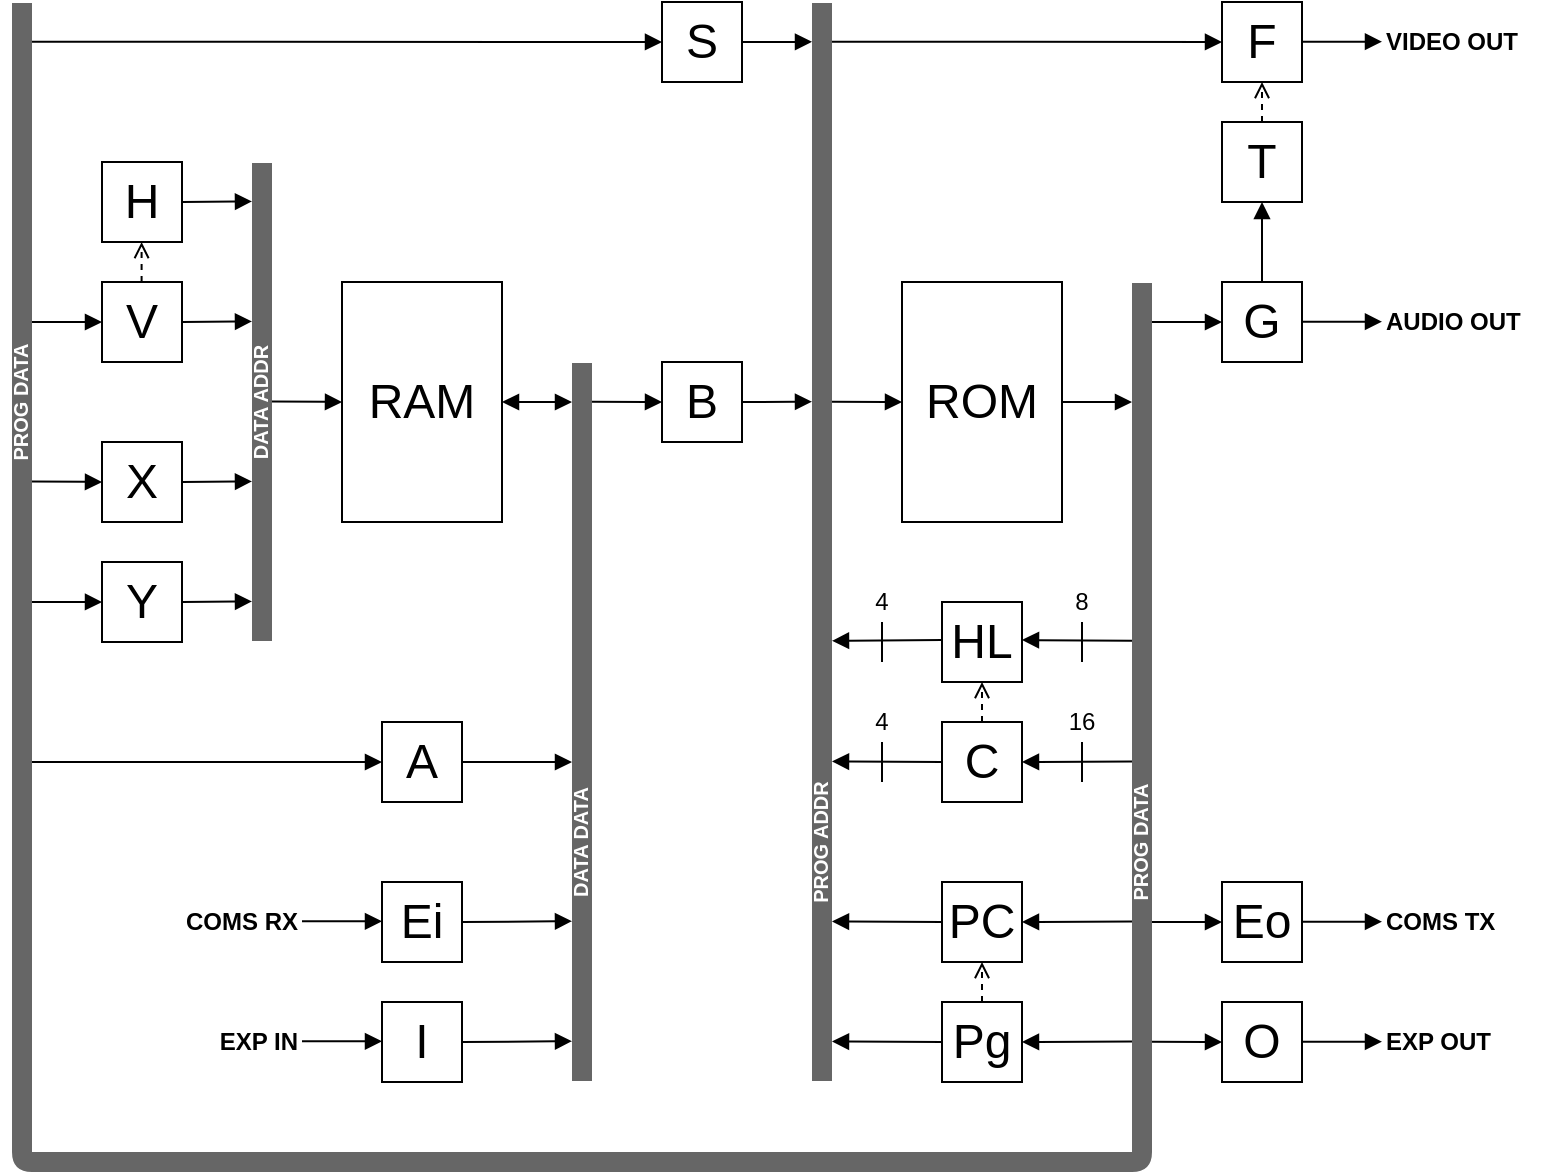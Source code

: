 <mxfile version="14.6.13" type="device"><diagram id="K_R-gcWu9X0FoshpGDFm" name="Page-1"><mxGraphModel dx="1351" dy="857" grid="1" gridSize="10" guides="1" tooltips="1" connect="1" arrows="1" fold="1" page="1" pageScale="1" pageWidth="850" pageHeight="1100" math="0" shadow="0"><root><mxCell id="0"/><mxCell id="1" parent="0"/><mxCell id="kYrjbhqoN9FP5WXM-bkr-1" value="&lt;font style=&quot;font-size: 24px&quot;&gt;H&lt;/font&gt;" style="whiteSpace=wrap;html=1;aspect=fixed;" vertex="1" parent="1"><mxGeometry x="101" y="200" width="40" height="40" as="geometry"/></mxCell><mxCell id="kYrjbhqoN9FP5WXM-bkr-2" value="&lt;font style=&quot;font-size: 24px&quot;&gt;V&lt;/font&gt;" style="whiteSpace=wrap;html=1;aspect=fixed;" vertex="1" parent="1"><mxGeometry x="101" y="260" width="40" height="40" as="geometry"/></mxCell><mxCell id="kYrjbhqoN9FP5WXM-bkr-3" value="&lt;font style=&quot;font-size: 24px&quot;&gt;C&lt;/font&gt;" style="whiteSpace=wrap;html=1;aspect=fixed;" vertex="1" parent="1"><mxGeometry x="521" y="480" width="40" height="40" as="geometry"/></mxCell><mxCell id="kYrjbhqoN9FP5WXM-bkr-4" value="&lt;font style=&quot;font-size: 24px&quot;&gt;B&lt;/font&gt;" style="whiteSpace=wrap;html=1;aspect=fixed;" vertex="1" parent="1"><mxGeometry x="381" y="300" width="40" height="40" as="geometry"/></mxCell><mxCell id="kYrjbhqoN9FP5WXM-bkr-5" value="&lt;font style=&quot;font-size: 24px&quot;&gt;X&lt;/font&gt;" style="whiteSpace=wrap;html=1;aspect=fixed;" vertex="1" parent="1"><mxGeometry x="101" y="340" width="40" height="40" as="geometry"/></mxCell><mxCell id="kYrjbhqoN9FP5WXM-bkr-6" value="&lt;font style=&quot;font-size: 24px&quot;&gt;Y&lt;/font&gt;" style="whiteSpace=wrap;html=1;aspect=fixed;" vertex="1" parent="1"><mxGeometry x="101" y="400" width="40" height="40" as="geometry"/></mxCell><mxCell id="kYrjbhqoN9FP5WXM-bkr-7" value="&lt;font style=&quot;font-size: 24px&quot;&gt;HL&lt;/font&gt;" style="whiteSpace=wrap;html=1;aspect=fixed;" vertex="1" parent="1"><mxGeometry x="521" y="420" width="40" height="40" as="geometry"/></mxCell><mxCell id="kYrjbhqoN9FP5WXM-bkr-62" value="" style="edgeStyle=orthogonalEdgeStyle;rounded=0;orthogonalLoop=1;jettySize=auto;html=1;endArrow=block;endFill=1;startArrow=block;startFill=1;exitX=1;exitY=0.5;exitDx=0;exitDy=0;" edge="1" parent="1" source="kYrjbhqoN9FP5WXM-bkr-8"><mxGeometry relative="1" as="geometry"><mxPoint x="306" y="320" as="sourcePoint"/><mxPoint x="336" y="320" as="targetPoint"/></mxGeometry></mxCell><mxCell id="kYrjbhqoN9FP5WXM-bkr-8" value="&lt;font style=&quot;font-size: 24px&quot;&gt;RAM&lt;/font&gt;" style="rounded=0;whiteSpace=wrap;html=1;" vertex="1" parent="1"><mxGeometry x="221" y="260" width="80" height="120" as="geometry"/></mxCell><mxCell id="kYrjbhqoN9FP5WXM-bkr-9" value="&lt;font style=&quot;font-size: 24px&quot;&gt;ROM&lt;/font&gt;" style="rounded=0;whiteSpace=wrap;html=1;" vertex="1" parent="1"><mxGeometry x="501" y="260" width="80" height="120" as="geometry"/></mxCell><mxCell id="kYrjbhqoN9FP5WXM-bkr-10" value="&lt;font style=&quot;font-size: 24px&quot;&gt;PC&lt;/font&gt;" style="whiteSpace=wrap;html=1;aspect=fixed;" vertex="1" parent="1"><mxGeometry x="521" y="560" width="40" height="40" as="geometry"/></mxCell><mxCell id="kYrjbhqoN9FP5WXM-bkr-11" value="&lt;font style=&quot;font-size: 24px&quot;&gt;Pg&lt;/font&gt;" style="whiteSpace=wrap;html=1;aspect=fixed;" vertex="1" parent="1"><mxGeometry x="521" y="620" width="40" height="40" as="geometry"/></mxCell><mxCell id="kYrjbhqoN9FP5WXM-bkr-12" value="&lt;font size=&quot;1&quot;&gt;&lt;span style=&quot;font-size: 24px&quot;&gt;A&lt;/span&gt;&lt;/font&gt;" style="whiteSpace=wrap;html=1;aspect=fixed;" vertex="1" parent="1"><mxGeometry x="241" y="480" width="40" height="40" as="geometry"/></mxCell><mxCell id="kYrjbhqoN9FP5WXM-bkr-13" value="&lt;font style=&quot;font-size: 24px&quot;&gt;S&lt;/font&gt;" style="whiteSpace=wrap;html=1;aspect=fixed;" vertex="1" parent="1"><mxGeometry x="381" y="120" width="40" height="40" as="geometry"/></mxCell><mxCell id="kYrjbhqoN9FP5WXM-bkr-14" value="&lt;font style=&quot;font-size: 24px&quot;&gt;Ei&lt;/font&gt;" style="whiteSpace=wrap;html=1;aspect=fixed;" vertex="1" parent="1"><mxGeometry x="241" y="560" width="40" height="40" as="geometry"/></mxCell><mxCell id="kYrjbhqoN9FP5WXM-bkr-15" value="&lt;font style=&quot;font-size: 24px&quot;&gt;I&lt;/font&gt;" style="whiteSpace=wrap;html=1;aspect=fixed;" vertex="1" parent="1"><mxGeometry x="241" y="620" width="40" height="40" as="geometry"/></mxCell><mxCell id="kYrjbhqoN9FP5WXM-bkr-16" value="&lt;font style=&quot;font-size: 24px&quot;&gt;Eo&lt;/font&gt;" style="whiteSpace=wrap;html=1;aspect=fixed;" vertex="1" parent="1"><mxGeometry x="661" y="560" width="40" height="40" as="geometry"/></mxCell><mxCell id="kYrjbhqoN9FP5WXM-bkr-17" value="&lt;font style=&quot;font-size: 24px&quot;&gt;F&lt;/font&gt;" style="whiteSpace=wrap;html=1;aspect=fixed;" vertex="1" parent="1"><mxGeometry x="661" y="120" width="40" height="40" as="geometry"/></mxCell><mxCell id="kYrjbhqoN9FP5WXM-bkr-18" value="&lt;font style=&quot;font-size: 24px&quot;&gt;G&lt;/font&gt;" style="whiteSpace=wrap;html=1;aspect=fixed;" vertex="1" parent="1"><mxGeometry x="661" y="260" width="40" height="40" as="geometry"/></mxCell><mxCell id="kYrjbhqoN9FP5WXM-bkr-19" value="&lt;font style=&quot;font-size: 24px&quot;&gt;O&lt;/font&gt;" style="whiteSpace=wrap;html=1;aspect=fixed;" vertex="1" parent="1"><mxGeometry x="661" y="620" width="40" height="40" as="geometry"/></mxCell><mxCell id="kYrjbhqoN9FP5WXM-bkr-27" value="" style="endArrow=block;html=1;endFill=1;" edge="1" parent="1"><mxGeometry width="50" height="50" relative="1" as="geometry"><mxPoint x="66" y="280" as="sourcePoint"/><mxPoint x="101" y="280" as="targetPoint"/></mxGeometry></mxCell><mxCell id="kYrjbhqoN9FP5WXM-bkr-28" value="" style="endArrow=block;html=1;entryX=0;entryY=0.5;entryDx=0;entryDy=0;endFill=1;" edge="1" parent="1"><mxGeometry width="50" height="50" relative="1" as="geometry"><mxPoint x="141" y="280" as="sourcePoint"/><mxPoint x="176" y="279.71" as="targetPoint"/></mxGeometry></mxCell><mxCell id="kYrjbhqoN9FP5WXM-bkr-29" value="" style="endArrow=block;html=1;entryX=0;entryY=0.5;entryDx=0;entryDy=0;endFill=1;" edge="1" parent="1"><mxGeometry width="50" height="50" relative="1" as="geometry"><mxPoint x="141" y="220" as="sourcePoint"/><mxPoint x="176" y="219.71" as="targetPoint"/></mxGeometry></mxCell><mxCell id="kYrjbhqoN9FP5WXM-bkr-30" value="" style="endArrow=block;html=1;entryX=0;entryY=0.5;entryDx=0;entryDy=0;endFill=1;" edge="1" parent="1"><mxGeometry width="50" height="50" relative="1" as="geometry"><mxPoint x="141" y="360" as="sourcePoint"/><mxPoint x="176" y="359.71" as="targetPoint"/></mxGeometry></mxCell><mxCell id="kYrjbhqoN9FP5WXM-bkr-31" value="" style="endArrow=block;html=1;endFill=1;" edge="1" parent="1"><mxGeometry width="50" height="50" relative="1" as="geometry"><mxPoint x="66" y="359.71" as="sourcePoint"/><mxPoint x="101" y="360" as="targetPoint"/></mxGeometry></mxCell><mxCell id="kYrjbhqoN9FP5WXM-bkr-32" value="" style="endArrow=block;html=1;entryX=0;entryY=0.5;entryDx=0;entryDy=0;endFill=1;" edge="1" parent="1"><mxGeometry width="50" height="50" relative="1" as="geometry"><mxPoint x="141" y="420" as="sourcePoint"/><mxPoint x="176" y="419.71" as="targetPoint"/></mxGeometry></mxCell><mxCell id="kYrjbhqoN9FP5WXM-bkr-33" value="" style="endArrow=block;html=1;endFill=1;" edge="1" parent="1"><mxGeometry width="50" height="50" relative="1" as="geometry"><mxPoint x="186" y="319.71" as="sourcePoint"/><mxPoint x="221" y="320" as="targetPoint"/></mxGeometry></mxCell><mxCell id="kYrjbhqoN9FP5WXM-bkr-34" value="" style="endArrow=block;html=1;endFill=1;" edge="1" parent="1"><mxGeometry width="50" height="50" relative="1" as="geometry"><mxPoint x="66" y="419.94" as="sourcePoint"/><mxPoint x="101" y="420" as="targetPoint"/></mxGeometry></mxCell><mxCell id="kYrjbhqoN9FP5WXM-bkr-37" value="" style="endArrow=block;html=1;endFill=1;" edge="1" parent="1"><mxGeometry width="50" height="50" relative="1" as="geometry"><mxPoint x="346" y="319.83" as="sourcePoint"/><mxPoint x="381" y="320" as="targetPoint"/></mxGeometry></mxCell><mxCell id="kYrjbhqoN9FP5WXM-bkr-38" value="" style="endArrow=block;html=1;entryX=0;entryY=0.5;entryDx=0;entryDy=0;endFill=1;" edge="1" parent="1"><mxGeometry width="50" height="50" relative="1" as="geometry"><mxPoint x="421" y="320" as="sourcePoint"/><mxPoint x="456" y="319.83" as="targetPoint"/></mxGeometry></mxCell><mxCell id="kYrjbhqoN9FP5WXM-bkr-39" value="" style="endArrow=block;html=1;endFill=1;" edge="1" parent="1"><mxGeometry width="50" height="50" relative="1" as="geometry"><mxPoint x="466" y="319.83" as="sourcePoint"/><mxPoint x="501" y="320" as="targetPoint"/></mxGeometry></mxCell><mxCell id="kYrjbhqoN9FP5WXM-bkr-40" value="" style="endArrow=block;html=1;endFill=1;" edge="1" parent="1"><mxGeometry width="50" height="50" relative="1" as="geometry"><mxPoint x="66" y="139.9" as="sourcePoint"/><mxPoint x="381" y="140" as="targetPoint"/></mxGeometry></mxCell><mxCell id="kYrjbhqoN9FP5WXM-bkr-41" value="" style="endArrow=block;html=1;entryX=0;entryY=0.5;entryDx=0;entryDy=0;endFill=1;" edge="1" parent="1"><mxGeometry width="50" height="50" relative="1" as="geometry"><mxPoint x="421" y="140" as="sourcePoint"/><mxPoint x="456" y="139.92" as="targetPoint"/></mxGeometry></mxCell><mxCell id="kYrjbhqoN9FP5WXM-bkr-42" value="" style="endArrow=block;html=1;endFill=1;" edge="1" parent="1"><mxGeometry width="50" height="50" relative="1" as="geometry"><mxPoint x="281" y="500" as="sourcePoint"/><mxPoint x="336" y="500" as="targetPoint"/></mxGeometry></mxCell><mxCell id="kYrjbhqoN9FP5WXM-bkr-43" value="" style="endArrow=block;html=1;endFill=1;" edge="1" parent="1"><mxGeometry width="50" height="50" relative="1" as="geometry"><mxPoint x="281" y="580" as="sourcePoint"/><mxPoint x="336" y="579.58" as="targetPoint"/></mxGeometry></mxCell><mxCell id="kYrjbhqoN9FP5WXM-bkr-44" value="" style="endArrow=block;html=1;endFill=1;" edge="1" parent="1"><mxGeometry width="50" height="50" relative="1" as="geometry"><mxPoint x="281" y="640" as="sourcePoint"/><mxPoint x="336" y="639.58" as="targetPoint"/></mxGeometry></mxCell><mxCell id="kYrjbhqoN9FP5WXM-bkr-45" value="" style="endArrow=block;html=1;endFill=1;" edge="1" parent="1"><mxGeometry width="50" height="50" relative="1" as="geometry"><mxPoint x="66" y="500" as="sourcePoint"/><mxPoint x="241" y="500" as="targetPoint"/></mxGeometry></mxCell><mxCell id="kYrjbhqoN9FP5WXM-bkr-46" value="" style="endArrow=block;html=1;endFill=1;" edge="1" parent="1"><mxGeometry width="50" height="50" relative="1" as="geometry"><mxPoint x="521" y="500" as="sourcePoint"/><mxPoint x="466" y="499.71" as="targetPoint"/></mxGeometry></mxCell><mxCell id="kYrjbhqoN9FP5WXM-bkr-47" value="" style="endArrow=block;html=1;endFill=1;" edge="1" parent="1"><mxGeometry width="50" height="50" relative="1" as="geometry"><mxPoint x="616" y="499.71" as="sourcePoint"/><mxPoint x="561" y="500" as="targetPoint"/></mxGeometry></mxCell><mxCell id="kYrjbhqoN9FP5WXM-bkr-48" value="" style="endArrow=block;html=1;endFill=1;" edge="1" parent="1"><mxGeometry width="50" height="50" relative="1" as="geometry"><mxPoint x="616" y="439.43" as="sourcePoint"/><mxPoint x="561" y="439" as="targetPoint"/></mxGeometry></mxCell><mxCell id="kYrjbhqoN9FP5WXM-bkr-49" value="" style="endArrow=block;html=1;endFill=1;" edge="1" parent="1"><mxGeometry width="50" height="50" relative="1" as="geometry"><mxPoint x="616" y="579.71" as="sourcePoint"/><mxPoint x="561" y="580" as="targetPoint"/></mxGeometry></mxCell><mxCell id="kYrjbhqoN9FP5WXM-bkr-50" value="" style="endArrow=block;html=1;endFill=1;" edge="1" parent="1"><mxGeometry width="50" height="50" relative="1" as="geometry"><mxPoint x="616" y="639.71" as="sourcePoint"/><mxPoint x="561" y="640" as="targetPoint"/></mxGeometry></mxCell><mxCell id="kYrjbhqoN9FP5WXM-bkr-51" value="" style="endArrow=block;html=1;endFill=1;" edge="1" parent="1"><mxGeometry width="50" height="50" relative="1" as="geometry"><mxPoint x="521" y="580" as="sourcePoint"/><mxPoint x="466" y="579.71" as="targetPoint"/></mxGeometry></mxCell><mxCell id="kYrjbhqoN9FP5WXM-bkr-52" value="" style="endArrow=block;html=1;endFill=1;" edge="1" parent="1"><mxGeometry width="50" height="50" relative="1" as="geometry"><mxPoint x="521" y="640" as="sourcePoint"/><mxPoint x="466" y="639.71" as="targetPoint"/></mxGeometry></mxCell><mxCell id="kYrjbhqoN9FP5WXM-bkr-53" value="" style="endArrow=block;html=1;endFill=1;" edge="1" parent="1"><mxGeometry width="50" height="50" relative="1" as="geometry"><mxPoint x="521" y="439" as="sourcePoint"/><mxPoint x="466" y="439.43" as="targetPoint"/></mxGeometry></mxCell><mxCell id="kYrjbhqoN9FP5WXM-bkr-54" value="" style="endArrow=block;html=1;endFill=1;" edge="1" parent="1"><mxGeometry width="50" height="50" relative="1" as="geometry"><mxPoint x="626" y="280" as="sourcePoint"/><mxPoint x="661" y="280" as="targetPoint"/></mxGeometry></mxCell><mxCell id="kYrjbhqoN9FP5WXM-bkr-55" value="" style="endArrow=block;html=1;endFill=1;" edge="1" parent="1"><mxGeometry width="50" height="50" relative="1" as="geometry"><mxPoint x="581" y="320" as="sourcePoint"/><mxPoint x="616" y="320" as="targetPoint"/></mxGeometry></mxCell><mxCell id="kYrjbhqoN9FP5WXM-bkr-56" value="" style="endArrow=block;html=1;endFill=1;" edge="1" parent="1"><mxGeometry width="50" height="50" relative="1" as="geometry"><mxPoint x="466" y="139.86" as="sourcePoint"/><mxPoint x="661" y="140" as="targetPoint"/></mxGeometry></mxCell><mxCell id="kYrjbhqoN9FP5WXM-bkr-57" value="" style="endArrow=block;html=1;endFill=1;" edge="1" parent="1"><mxGeometry width="50" height="50" relative="1" as="geometry"><mxPoint x="626" y="580" as="sourcePoint"/><mxPoint x="661" y="580" as="targetPoint"/></mxGeometry></mxCell><mxCell id="kYrjbhqoN9FP5WXM-bkr-58" value="" style="endArrow=block;html=1;endFill=1;" edge="1" parent="1"><mxGeometry width="50" height="50" relative="1" as="geometry"><mxPoint x="626" y="639.86" as="sourcePoint"/><mxPoint x="661" y="640" as="targetPoint"/></mxGeometry></mxCell><mxCell id="kYrjbhqoN9FP5WXM-bkr-60" value="&lt;font style=&quot;font-size: 24px&quot;&gt;T&lt;/font&gt;" style="whiteSpace=wrap;html=1;aspect=fixed;" vertex="1" parent="1"><mxGeometry x="661" y="180" width="40" height="40" as="geometry"/></mxCell><mxCell id="kYrjbhqoN9FP5WXM-bkr-63" value="" style="endArrow=block;html=1;entryX=0.5;entryY=1;entryDx=0;entryDy=0;endFill=1;exitX=0.5;exitY=0;exitDx=0;exitDy=0;" edge="1" parent="1" source="kYrjbhqoN9FP5WXM-bkr-18" target="kYrjbhqoN9FP5WXM-bkr-60"><mxGeometry width="50" height="50" relative="1" as="geometry"><mxPoint x="631" y="309.86" as="sourcePoint"/><mxPoint x="671" y="309.86" as="targetPoint"/></mxGeometry></mxCell><mxCell id="kYrjbhqoN9FP5WXM-bkr-67" value="" style="endArrow=open;dashed=1;html=1;strokeWidth=1;entryX=0.5;entryY=1;entryDx=0;entryDy=0;exitX=0.5;exitY=0;exitDx=0;exitDy=0;endFill=0;" edge="1" parent="1" source="kYrjbhqoN9FP5WXM-bkr-60" target="kYrjbhqoN9FP5WXM-bkr-17"><mxGeometry width="50" height="50" relative="1" as="geometry"><mxPoint x="701" y="210" as="sourcePoint"/><mxPoint x="751" y="160" as="targetPoint"/></mxGeometry></mxCell><mxCell id="kYrjbhqoN9FP5WXM-bkr-68" value="" style="endArrow=open;dashed=1;html=1;strokeWidth=1;endFill=0;entryX=0.5;entryY=1;entryDx=0;entryDy=0;" edge="1" parent="1" target="kYrjbhqoN9FP5WXM-bkr-7"><mxGeometry width="50" height="50" relative="1" as="geometry"><mxPoint x="541" y="480" as="sourcePoint"/><mxPoint x="541" y="470" as="targetPoint"/></mxGeometry></mxCell><mxCell id="kYrjbhqoN9FP5WXM-bkr-69" value="" style="endArrow=open;dashed=1;html=1;strokeWidth=1;endFill=0;exitX=0.5;exitY=0;exitDx=0;exitDy=0;" edge="1" parent="1" source="kYrjbhqoN9FP5WXM-bkr-11"><mxGeometry width="50" height="50" relative="1" as="geometry"><mxPoint x="571" y="560" as="sourcePoint"/><mxPoint x="541" y="600" as="targetPoint"/></mxGeometry></mxCell><mxCell id="kYrjbhqoN9FP5WXM-bkr-70" value="" style="endArrow=open;dashed=1;html=1;strokeWidth=1;endFill=0;exitX=0.5;exitY=0;exitDx=0;exitDy=0;" edge="1" parent="1"><mxGeometry width="50" height="50" relative="1" as="geometry"><mxPoint x="120.8" y="260" as="sourcePoint"/><mxPoint x="120.8" y="240" as="targetPoint"/></mxGeometry></mxCell><mxCell id="kYrjbhqoN9FP5WXM-bkr-71" value="" style="endArrow=none;html=1;strokeWidth=1;" edge="1" parent="1"><mxGeometry width="50" height="50" relative="1" as="geometry"><mxPoint x="591" y="450" as="sourcePoint"/><mxPoint x="591" y="430" as="targetPoint"/></mxGeometry></mxCell><mxCell id="kYrjbhqoN9FP5WXM-bkr-72" value="8" style="text;html=1;strokeColor=none;fillColor=none;align=center;verticalAlign=middle;whiteSpace=wrap;rounded=0;" vertex="1" parent="1"><mxGeometry x="581" y="410" width="20" height="20" as="geometry"/></mxCell><mxCell id="kYrjbhqoN9FP5WXM-bkr-74" value="" style="endArrow=none;html=1;strokeWidth=1;" edge="1" parent="1"><mxGeometry width="50" height="50" relative="1" as="geometry"><mxPoint x="491" y="450" as="sourcePoint"/><mxPoint x="491" y="430" as="targetPoint"/></mxGeometry></mxCell><mxCell id="kYrjbhqoN9FP5WXM-bkr-75" value="4" style="text;html=1;strokeColor=none;fillColor=none;align=center;verticalAlign=middle;whiteSpace=wrap;rounded=0;" vertex="1" parent="1"><mxGeometry x="481" y="410" width="20" height="20" as="geometry"/></mxCell><mxCell id="kYrjbhqoN9FP5WXM-bkr-76" value="" style="endArrow=none;html=1;strokeWidth=1;" edge="1" parent="1"><mxGeometry width="50" height="50" relative="1" as="geometry"><mxPoint x="591" y="510" as="sourcePoint"/><mxPoint x="591" y="490" as="targetPoint"/></mxGeometry></mxCell><mxCell id="kYrjbhqoN9FP5WXM-bkr-77" value="16" style="text;html=1;strokeColor=none;fillColor=none;align=center;verticalAlign=middle;whiteSpace=wrap;rounded=0;" vertex="1" parent="1"><mxGeometry x="581" y="470" width="20" height="20" as="geometry"/></mxCell><mxCell id="kYrjbhqoN9FP5WXM-bkr-80" value="" style="endArrow=none;html=1;strokeWidth=1;" edge="1" parent="1"><mxGeometry width="50" height="50" relative="1" as="geometry"><mxPoint x="491" y="510" as="sourcePoint"/><mxPoint x="491" y="490" as="targetPoint"/></mxGeometry></mxCell><mxCell id="kYrjbhqoN9FP5WXM-bkr-81" value="4" style="text;html=1;strokeColor=none;fillColor=none;align=center;verticalAlign=middle;whiteSpace=wrap;rounded=0;" vertex="1" parent="1"><mxGeometry x="481" y="470" width="20" height="20" as="geometry"/></mxCell><mxCell id="kYrjbhqoN9FP5WXM-bkr-91" value="" style="endArrow=block;html=1;entryX=0;entryY=0.5;entryDx=0;entryDy=0;endFill=1;" edge="1" parent="1"><mxGeometry width="50" height="50" relative="1" as="geometry"><mxPoint x="701" y="579.86" as="sourcePoint"/><mxPoint x="741" y="579.86" as="targetPoint"/></mxGeometry></mxCell><mxCell id="kYrjbhqoN9FP5WXM-bkr-92" value="" style="endArrow=block;html=1;entryX=0;entryY=0.5;entryDx=0;entryDy=0;endFill=1;" edge="1" parent="1"><mxGeometry width="50" height="50" relative="1" as="geometry"><mxPoint x="701" y="639.86" as="sourcePoint"/><mxPoint x="741" y="639.86" as="targetPoint"/></mxGeometry></mxCell><mxCell id="kYrjbhqoN9FP5WXM-bkr-93" value="" style="endArrow=block;html=1;entryX=0;entryY=0.5;entryDx=0;entryDy=0;endFill=1;" edge="1" parent="1"><mxGeometry width="50" height="50" relative="1" as="geometry"><mxPoint x="701" y="279.86" as="sourcePoint"/><mxPoint x="741" y="279.86" as="targetPoint"/></mxGeometry></mxCell><mxCell id="kYrjbhqoN9FP5WXM-bkr-94" value="" style="endArrow=block;html=1;entryX=0;entryY=0.5;entryDx=0;entryDy=0;endFill=1;" edge="1" parent="1"><mxGeometry width="50" height="50" relative="1" as="geometry"><mxPoint x="701" y="139.86" as="sourcePoint"/><mxPoint x="741" y="139.86" as="targetPoint"/></mxGeometry></mxCell><mxCell id="kYrjbhqoN9FP5WXM-bkr-95" value="" style="endArrow=block;html=1;entryX=0;entryY=0.5;entryDx=0;entryDy=0;endFill=1;" edge="1" parent="1"><mxGeometry width="50" height="50" relative="1" as="geometry"><mxPoint x="201" y="579.66" as="sourcePoint"/><mxPoint x="241" y="579.66" as="targetPoint"/></mxGeometry></mxCell><mxCell id="kYrjbhqoN9FP5WXM-bkr-96" value="" style="endArrow=block;html=1;entryX=0;entryY=0.5;entryDx=0;entryDy=0;endFill=1;" edge="1" parent="1"><mxGeometry width="50" height="50" relative="1" as="geometry"><mxPoint x="201" y="639.66" as="sourcePoint"/><mxPoint x="241" y="639.66" as="targetPoint"/></mxGeometry></mxCell><mxCell id="kYrjbhqoN9FP5WXM-bkr-97" value="&lt;b&gt;COMS TX&lt;/b&gt;" style="text;html=1;strokeColor=none;fillColor=none;align=left;verticalAlign=middle;whiteSpace=wrap;rounded=0;" vertex="1" parent="1"><mxGeometry x="741" y="570" width="80" height="20" as="geometry"/></mxCell><mxCell id="kYrjbhqoN9FP5WXM-bkr-98" value="&lt;b&gt;EXP OUT&lt;/b&gt;" style="text;html=1;strokeColor=none;fillColor=none;align=left;verticalAlign=middle;whiteSpace=wrap;rounded=0;" vertex="1" parent="1"><mxGeometry x="741" y="630" width="80" height="20" as="geometry"/></mxCell><mxCell id="kYrjbhqoN9FP5WXM-bkr-99" value="&lt;font size=&quot;1&quot;&gt;&lt;b style=&quot;font-size: 12px&quot;&gt;VIDEO OUT&lt;/b&gt;&lt;/font&gt;" style="text;html=1;strokeColor=none;fillColor=none;align=left;verticalAlign=middle;whiteSpace=wrap;rounded=0;" vertex="1" parent="1"><mxGeometry x="741" y="130" width="80" height="20" as="geometry"/></mxCell><mxCell id="kYrjbhqoN9FP5WXM-bkr-100" value="&lt;font size=&quot;1&quot;&gt;&lt;b style=&quot;font-size: 12px&quot;&gt;AUDIO OUT&lt;/b&gt;&lt;/font&gt;" style="text;html=1;strokeColor=none;fillColor=none;align=left;verticalAlign=middle;whiteSpace=wrap;rounded=0;" vertex="1" parent="1"><mxGeometry x="741" y="270" width="80" height="20" as="geometry"/></mxCell><mxCell id="kYrjbhqoN9FP5WXM-bkr-101" value="&lt;b&gt;COMS RX&lt;/b&gt;" style="text;html=1;strokeColor=none;fillColor=none;align=right;verticalAlign=middle;whiteSpace=wrap;rounded=0;" vertex="1" parent="1"><mxGeometry x="121" y="570" width="80" height="20" as="geometry"/></mxCell><mxCell id="kYrjbhqoN9FP5WXM-bkr-102" value="&lt;b&gt;EXP IN&lt;/b&gt;" style="text;html=1;strokeColor=none;fillColor=none;align=right;verticalAlign=middle;whiteSpace=wrap;rounded=0;" vertex="1" parent="1"><mxGeometry x="121" y="630" width="80" height="20" as="geometry"/></mxCell><mxCell id="kYrjbhqoN9FP5WXM-bkr-114" value="" style="shape=flexArrow;endArrow=none;html=1;strokeWidth=1;endFill=0;fillColor=#666666;strokeColor=none;" edge="1" parent="1"><mxGeometry width="50" height="50" relative="1" as="geometry"><mxPoint x="61" y="120" as="sourcePoint"/><mxPoint x="621" y="260" as="targetPoint"/><Array as="points"><mxPoint x="61" y="700"/><mxPoint x="621" y="700"/></Array></mxGeometry></mxCell><mxCell id="kYrjbhqoN9FP5WXM-bkr-118" value="" style="shape=flexArrow;endArrow=none;html=1;fontSize=10;strokeWidth=1;endFill=0;fillColor=#666666;strokeColor=none;" edge="1" parent="1"><mxGeometry width="50" height="50" relative="1" as="geometry"><mxPoint x="181" y="440" as="sourcePoint"/><mxPoint x="181" y="200" as="targetPoint"/></mxGeometry></mxCell><mxCell id="kYrjbhqoN9FP5WXM-bkr-122" value="&lt;b style=&quot;font-size: 10px&quot;&gt;DATA ADDR&lt;/b&gt;" style="text;html=1;strokeColor=none;fillColor=none;align=center;verticalAlign=middle;whiteSpace=wrap;rounded=0;rotation=-90;fontSize=10;fontColor=#FFFFFF;" vertex="1" parent="1"><mxGeometry x="130" y="310" width="100" height="20" as="geometry"/></mxCell><mxCell id="kYrjbhqoN9FP5WXM-bkr-125" value="" style="shape=flexArrow;endArrow=none;html=1;fontSize=10;strokeWidth=1;endFill=0;fillColor=#666666;strokeColor=none;" edge="1" parent="1"><mxGeometry width="50" height="50" relative="1" as="geometry"><mxPoint x="341" y="660" as="sourcePoint"/><mxPoint x="341" y="300" as="targetPoint"/></mxGeometry></mxCell><mxCell id="kYrjbhqoN9FP5WXM-bkr-129" value="&lt;b style=&quot;font-size: 10px;&quot;&gt;PROG DATA&lt;/b&gt;" style="text;html=1;strokeColor=none;fillColor=none;align=center;verticalAlign=middle;whiteSpace=wrap;rounded=0;rotation=-90;fontSize=10;fontColor=#FFFFFF;" vertex="1" parent="1"><mxGeometry x="570" y="530" width="100" height="20" as="geometry"/></mxCell><mxCell id="kYrjbhqoN9FP5WXM-bkr-128" value="" style="shape=flexArrow;endArrow=none;html=1;fontSize=10;strokeWidth=1;endFill=0;strokeColor=none;fillColor=#666666;" edge="1" parent="1"><mxGeometry width="50" height="50" relative="1" as="geometry"><mxPoint x="461" y="660" as="sourcePoint"/><mxPoint x="461" y="120" as="targetPoint"/></mxGeometry></mxCell><mxCell id="kYrjbhqoN9FP5WXM-bkr-112" value="&lt;b&gt;&lt;font style=&quot;font-size: 10px&quot;&gt;PROG ADDR&lt;/font&gt;&lt;/b&gt;" style="text;html=1;align=center;verticalAlign=middle;whiteSpace=wrap;rounded=0;rotation=-90;fontColor=#FFFFFF;" vertex="1" parent="1"><mxGeometry x="410" y="530" width="100" height="20" as="geometry"/></mxCell><mxCell id="kYrjbhqoN9FP5WXM-bkr-111" value="&lt;b&gt;&lt;font style=&quot;font-size: 10px&quot;&gt;DATA DATA&lt;/font&gt;&lt;/b&gt;" style="text;html=1;strokeColor=none;fillColor=none;align=center;verticalAlign=middle;whiteSpace=wrap;rounded=0;rotation=-90;fontColor=#FFFFFF;" vertex="1" parent="1"><mxGeometry x="290" y="530" width="100" height="20" as="geometry"/></mxCell><mxCell id="kYrjbhqoN9FP5WXM-bkr-110" value="&lt;b style=&quot;font-size: 10px;&quot;&gt;PROG DATA&lt;/b&gt;" style="text;html=1;strokeColor=none;fillColor=none;align=center;verticalAlign=middle;whiteSpace=wrap;rounded=0;rotation=-90;fontSize=10;fontColor=#FFFFFF;" vertex="1" parent="1"><mxGeometry x="10" y="310" width="100" height="20" as="geometry"/></mxCell></root></mxGraphModel></diagram></mxfile>